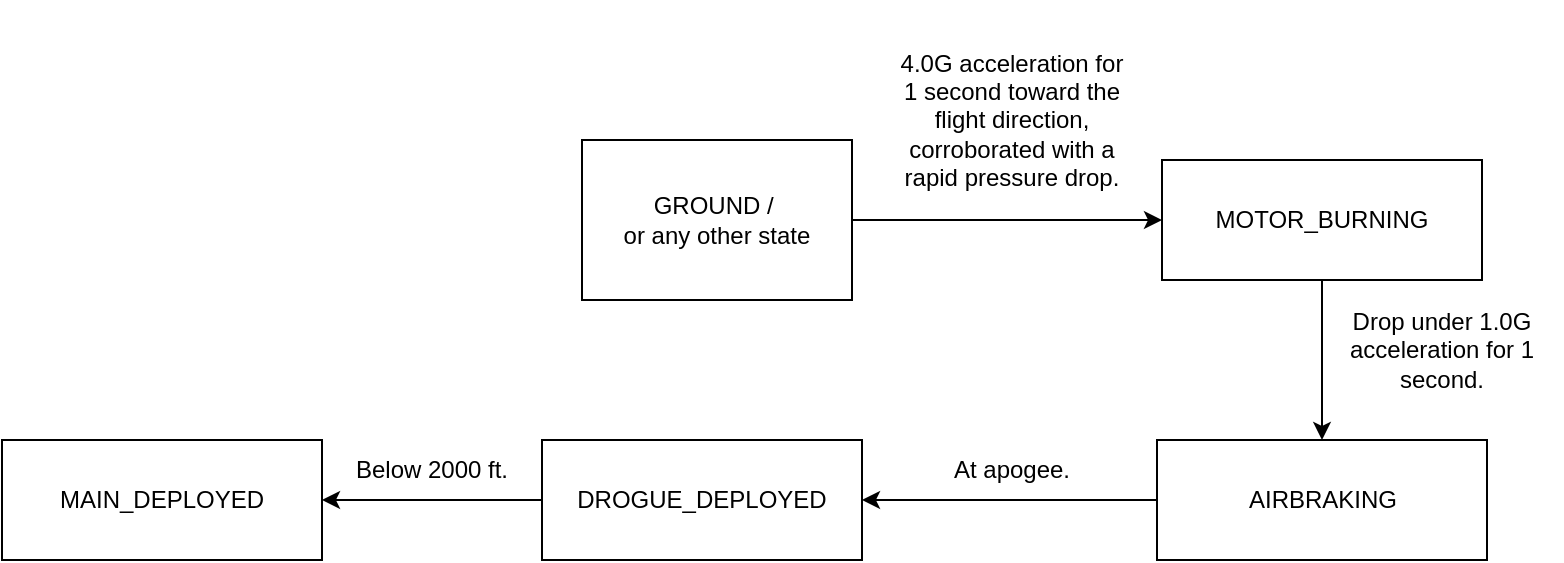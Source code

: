 <mxfile version="24.8.6">
  <diagram name="Page-1" id="nMvd9GRwyNyRrm7jmAEz">
    <mxGraphModel dx="967" dy="506" grid="1" gridSize="10" guides="1" tooltips="1" connect="1" arrows="1" fold="1" page="1" pageScale="1" pageWidth="850" pageHeight="1100" math="0" shadow="0">
      <root>
        <mxCell id="0" />
        <mxCell id="1" parent="0" />
        <mxCell id="RecyCZqGc3tlNa3PziZy-9" value="" style="edgeStyle=orthogonalEdgeStyle;rounded=0;orthogonalLoop=1;jettySize=auto;html=1;" edge="1" parent="1" source="RecyCZqGc3tlNa3PziZy-1" target="RecyCZqGc3tlNa3PziZy-2">
          <mxGeometry relative="1" as="geometry" />
        </mxCell>
        <mxCell id="RecyCZqGc3tlNa3PziZy-1" value="GROUND /&amp;nbsp;&lt;div&gt;or any other state&lt;/div&gt;" style="rounded=0;whiteSpace=wrap;html=1;" vertex="1" parent="1">
          <mxGeometry x="300" y="570" width="135" height="80" as="geometry" />
        </mxCell>
        <mxCell id="RecyCZqGc3tlNa3PziZy-37" value="" style="edgeStyle=orthogonalEdgeStyle;rounded=0;orthogonalLoop=1;jettySize=auto;html=1;" edge="1" parent="1" source="RecyCZqGc3tlNa3PziZy-2" target="RecyCZqGc3tlNa3PziZy-17">
          <mxGeometry relative="1" as="geometry" />
        </mxCell>
        <mxCell id="RecyCZqGc3tlNa3PziZy-2" value="MOTOR_BURNING" style="rounded=0;whiteSpace=wrap;html=1;" vertex="1" parent="1">
          <mxGeometry x="590" y="580" width="160" height="60" as="geometry" />
        </mxCell>
        <UserObject label="4.0G acceleration for 1 second toward the flight direction, corroborated with a rapid pressure drop." placeholders="1" name="Variable" id="RecyCZqGc3tlNa3PziZy-15">
          <mxCell style="text;html=1;strokeColor=none;fillColor=none;align=center;verticalAlign=middle;whiteSpace=wrap;overflow=hidden;" vertex="1" parent="1">
            <mxGeometry x="455" y="500" width="120" height="120" as="geometry" />
          </mxCell>
        </UserObject>
        <UserObject label="Drop under 1.0G acceleration for 1 second." placeholders="1" name="Variable" id="RecyCZqGc3tlNa3PziZy-16">
          <mxCell style="text;html=1;strokeColor=none;fillColor=none;align=center;verticalAlign=middle;whiteSpace=wrap;overflow=hidden;" vertex="1" parent="1">
            <mxGeometry x="670" y="650" width="120" height="50" as="geometry" />
          </mxCell>
        </UserObject>
        <mxCell id="RecyCZqGc3tlNa3PziZy-24" value="" style="edgeStyle=orthogonalEdgeStyle;rounded=0;orthogonalLoop=1;jettySize=auto;html=1;" edge="1" parent="1" source="RecyCZqGc3tlNa3PziZy-17" target="RecyCZqGc3tlNa3PziZy-20">
          <mxGeometry relative="1" as="geometry" />
        </mxCell>
        <mxCell id="RecyCZqGc3tlNa3PziZy-17" value="AIRBRAKING" style="rounded=0;whiteSpace=wrap;html=1;" vertex="1" parent="1">
          <mxGeometry x="587.5" y="720" width="165" height="60" as="geometry" />
        </mxCell>
        <mxCell id="RecyCZqGc3tlNa3PziZy-27" value="" style="edgeStyle=orthogonalEdgeStyle;rounded=0;orthogonalLoop=1;jettySize=auto;html=1;" edge="1" parent="1" source="RecyCZqGc3tlNa3PziZy-20" target="RecyCZqGc3tlNa3PziZy-26">
          <mxGeometry relative="1" as="geometry" />
        </mxCell>
        <mxCell id="RecyCZqGc3tlNa3PziZy-20" value="DROGUE_DEPLOYED" style="rounded=0;whiteSpace=wrap;html=1;" vertex="1" parent="1">
          <mxGeometry x="280" y="720" width="160" height="60" as="geometry" />
        </mxCell>
        <UserObject label="At apogee." placeholders="1" name="Variable" id="RecyCZqGc3tlNa3PziZy-25">
          <mxCell style="text;html=1;strokeColor=none;fillColor=none;align=center;verticalAlign=middle;whiteSpace=wrap;overflow=hidden;" vertex="1" parent="1">
            <mxGeometry x="430" y="690" width="170" height="90" as="geometry" />
          </mxCell>
        </UserObject>
        <mxCell id="RecyCZqGc3tlNa3PziZy-26" value="MAIN_DEPLOYED" style="rounded=0;whiteSpace=wrap;html=1;" vertex="1" parent="1">
          <mxGeometry x="10" y="720" width="160" height="60" as="geometry" />
        </mxCell>
        <UserObject label="Below 2000 ft." placeholders="1" name="Variable" id="RecyCZqGc3tlNa3PziZy-28">
          <mxCell style="text;html=1;strokeColor=none;fillColor=none;align=center;verticalAlign=middle;whiteSpace=wrap;overflow=hidden;" vertex="1" parent="1">
            <mxGeometry x="140" y="690" width="170" height="90" as="geometry" />
          </mxCell>
        </UserObject>
      </root>
    </mxGraphModel>
  </diagram>
</mxfile>
